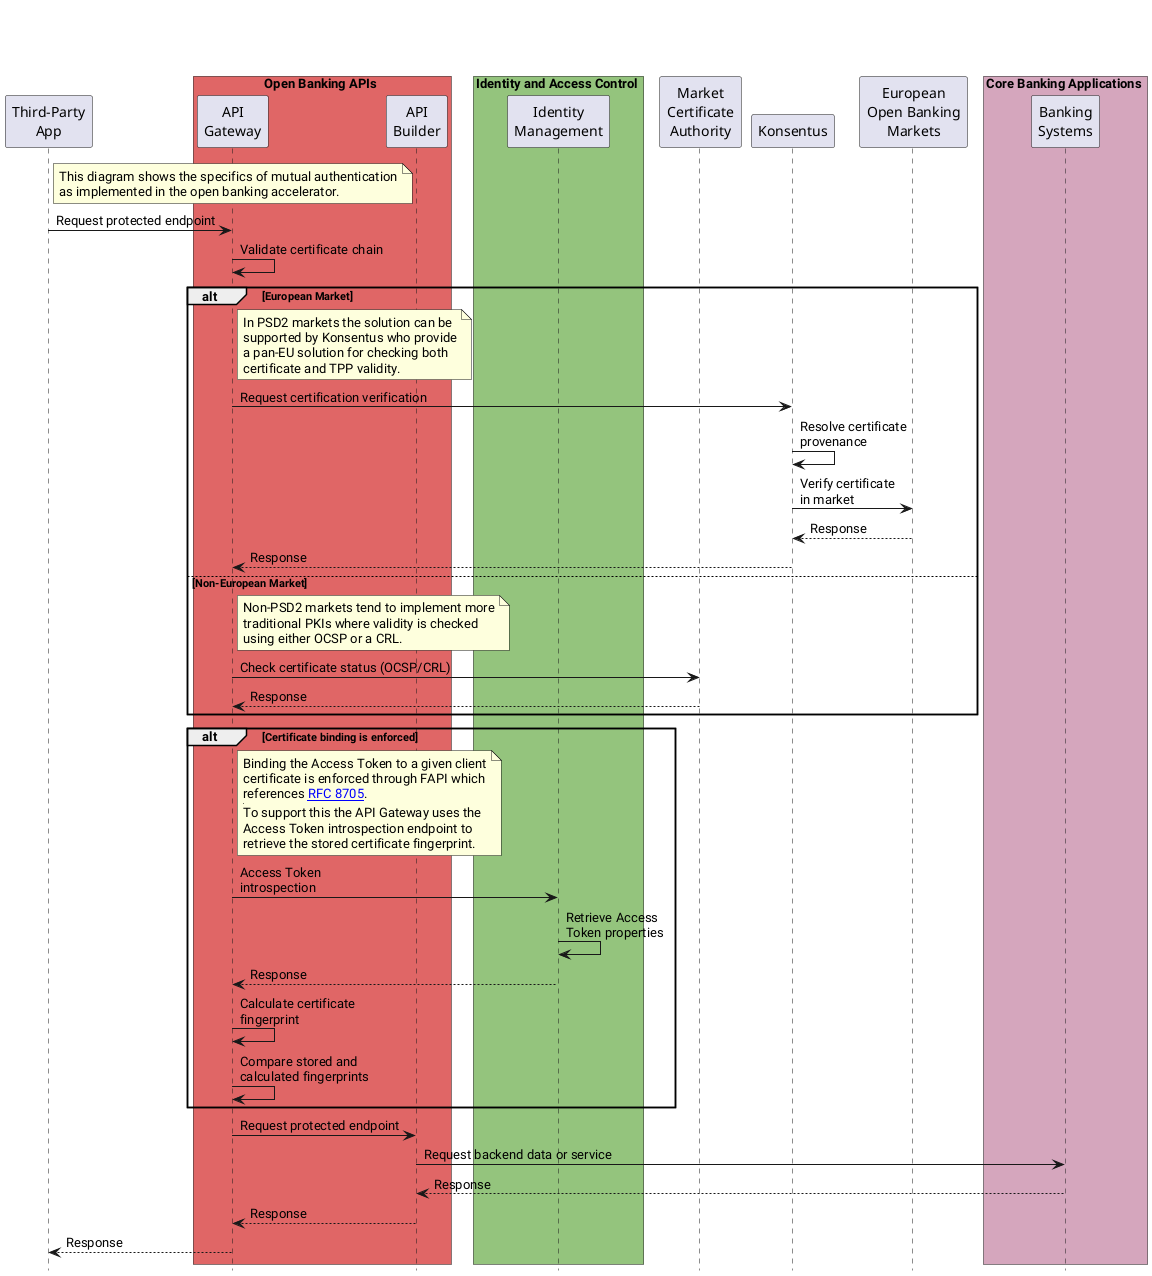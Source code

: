 @startuml Mutual_Authentication_Sequence

title \n\n

participant "Third-Party\nApp" as TPP

box Open Banking APIs #e06666 
participant "API\nGateway" as API_GATEWAY
participant "API\nBuilder" as API_BUILDER
end box

box Identity and Access Control #94c47d
participant "Identity\nManagement" as IAM
end box

participant "Market\nCertificate\nAuthority" as CA
participant "Konsentus" as KON
participant "European\nOpen Banking\nMarkets" as EURO
' participant "JSON Web\nKey Set" as OBD_JWKS

box Core Banking Applications #d5a6bd
participant "Banking\nSystems" as ASPSP_API
end box

hide footbox
skinparam defaultFontName Roboto
skinparam BoxPadding 10

note right of TPP
This diagram shows the specifics of mutual authentication
as implemented in the open banking accelerator.
end note

TPP -> API_GATEWAY: Request protected endpoint
API_GATEWAY -> API_GATEWAY: Validate certificate chain

alt European Market

note right of API_GATEWAY
In PSD2 markets the solution can be
supported by Konsentus who provide
a pan-EU solution for checking both
certificate and TPP validity.
end note

API_GATEWAY -> KON: Request certification verification
KON -> KON: Resolve certificate\nprovenance
KON -> EURO: Verify certificate\nin market
KON <-- EURO: Response
API_GATEWAY <-- KON: Response

else Non-European Market

note right of API_GATEWAY
Non-PSD2 markets tend to implement more
traditional PKIs where validity is checked
using either OCSP or a CRL.
end note

API_GATEWAY -> CA: Check certificate status (OCSP/CRL)
API_GATEWAY <-- CA: Response
end opt

alt Certificate binding is enforced

note right of API_GATEWAY
Binding the Access Token to a given client
certificate is enforced through FAPI which
references [[https://datatracker.ietf.org/doc/html/rfc8705 RFC 8705]].
|||
To support this the API Gateway uses the
Access Token introspection endpoint to
retrieve the stored certificate fingerprint.
end note

API_GATEWAY -> IAM: Access Token\nintrospection
IAM -> IAM: Retrieve Access\nToken properties
API_GATEWAY <-- IAM: Response
API_GATEWAY -> API_GATEWAY: Calculate certificate\nfingerprint
API_GATEWAY -> API_GATEWAY: Compare stored and\ncalculated fingerprints
end alt

API_GATEWAY -> API_BUILDER: Request protected endpoint
API_BUILDER -> ASPSP_API: Request backend data or service
API_BUILDER <-- ASPSP_API: Response
API_GATEWAY <-- API_BUILDER: Response
TPP <-- API_GATEWAY: Response

@enduml